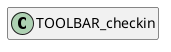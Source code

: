 @startuml
set namespaceSeparator \\
hide members
hide << alias >> circle

class TOOLBAR_checkin
@enduml
